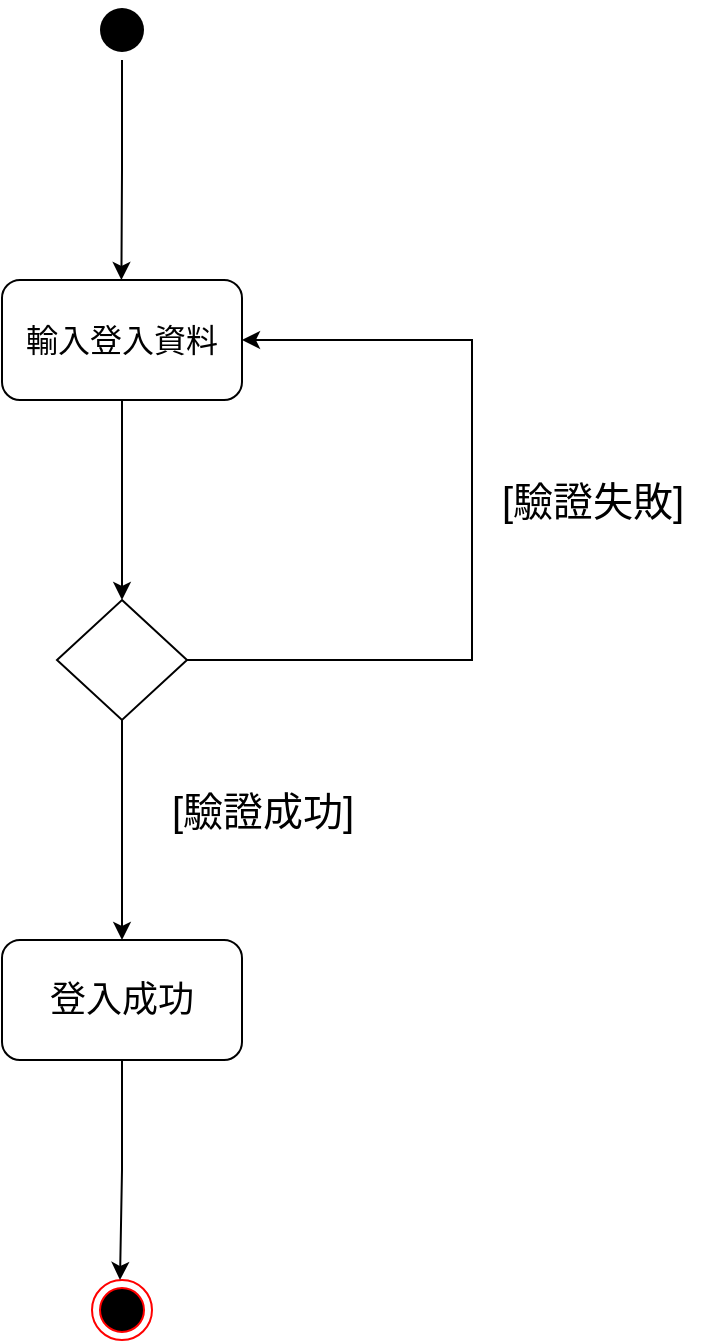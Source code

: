 <mxfile version="17.4.1" type="google" pages="7"><diagram id="cXRCTRwJbPA22zDROgas" name="登入系統"><mxGraphModel grid="1" page="1" gridSize="10" guides="1" tooltips="1" connect="1" arrows="1" fold="1" pageScale="1" pageWidth="827" pageHeight="1169" math="0" shadow="0"><root><mxCell id="0"/><mxCell id="1" parent="0"/><mxCell id="8yTLSoW7T1vW4ZYwumFV-5" style="edgeStyle=orthogonalEdgeStyle;rounded=0;orthogonalLoop=1;jettySize=auto;html=1;exitX=0.5;exitY=1;exitDx=0;exitDy=0;fontSize=18;" edge="1" parent="1" source="8yTLSoW7T1vW4ZYwumFV-1"><mxGeometry relative="1" as="geometry"><mxPoint x="384.706" y="240" as="targetPoint"/></mxGeometry></mxCell><mxCell id="8yTLSoW7T1vW4ZYwumFV-1" value="" style="ellipse;html=1;shape=endState;fillColor=#000000;strokeColor=none;" vertex="1" parent="1"><mxGeometry x="370" y="100" width="30" height="30" as="geometry"/></mxCell><mxCell id="8yTLSoW7T1vW4ZYwumFV-16" style="edgeStyle=orthogonalEdgeStyle;rounded=0;orthogonalLoop=1;jettySize=auto;html=1;exitX=0.5;exitY=1;exitDx=0;exitDy=0;fontSize=18;entryX=0.5;entryY=0;entryDx=0;entryDy=0;" edge="1" parent="1" source="8yTLSoW7T1vW4ZYwumFV-6" target="8yTLSoW7T1vW4ZYwumFV-17"><mxGeometry relative="1" as="geometry"><mxPoint x="384.429" y="560" as="targetPoint"/></mxGeometry></mxCell><mxCell id="8yTLSoW7T1vW4ZYwumFV-20" style="edgeStyle=orthogonalEdgeStyle;rounded=0;orthogonalLoop=1;jettySize=auto;html=1;exitX=1;exitY=0.5;exitDx=0;exitDy=0;entryX=1;entryY=0.5;entryDx=0;entryDy=0;fontSize=18;" edge="1" parent="1" source="8yTLSoW7T1vW4ZYwumFV-6" target="8yTLSoW7T1vW4ZYwumFV-13"><mxGeometry relative="1" as="geometry"><Array as="points"><mxPoint x="560" y="430"/><mxPoint x="560" y="270"/></Array></mxGeometry></mxCell><mxCell id="8yTLSoW7T1vW4ZYwumFV-6" value="" style="rhombus;whiteSpace=wrap;html=1;fontSize=18;" vertex="1" parent="1"><mxGeometry x="352.5" y="400" width="65" height="60" as="geometry"/></mxCell><mxCell id="8yTLSoW7T1vW4ZYwumFV-10" value="" style="ellipse;html=1;shape=endState;fillColor=#000000;strokeColor=#ff0000;fontSize=18;" vertex="1" parent="1"><mxGeometry x="370" y="740" width="30" height="30" as="geometry"/></mxCell><mxCell id="8yTLSoW7T1vW4ZYwumFV-15" style="edgeStyle=orthogonalEdgeStyle;rounded=0;orthogonalLoop=1;jettySize=auto;html=1;exitX=0.5;exitY=1;exitDx=0;exitDy=0;entryX=0.5;entryY=0;entryDx=0;entryDy=0;fontSize=18;" edge="1" parent="1" source="8yTLSoW7T1vW4ZYwumFV-13" target="8yTLSoW7T1vW4ZYwumFV-6"><mxGeometry relative="1" as="geometry"/></mxCell><mxCell id="8yTLSoW7T1vW4ZYwumFV-13" value="&lt;font style=&quot;font-size: 16px&quot;&gt;輸入登入資料&lt;/font&gt;" style="rounded=1;whiteSpace=wrap;html=1;fontSize=18;" vertex="1" parent="1"><mxGeometry x="325" y="240" width="120" height="60" as="geometry"/></mxCell><mxCell id="8yTLSoW7T1vW4ZYwumFV-18" style="edgeStyle=orthogonalEdgeStyle;rounded=0;orthogonalLoop=1;jettySize=auto;html=1;exitX=0.5;exitY=1;exitDx=0;exitDy=0;fontSize=18;" edge="1" parent="1" source="8yTLSoW7T1vW4ZYwumFV-17"><mxGeometry relative="1" as="geometry"><mxPoint x="384" y="740" as="targetPoint"/></mxGeometry></mxCell><mxCell id="8yTLSoW7T1vW4ZYwumFV-17" value="登入成功" style="rounded=1;whiteSpace=wrap;html=1;fontSize=18;" vertex="1" parent="1"><mxGeometry x="325" y="570" width="120" height="60" as="geometry"/></mxCell><mxCell id="8yTLSoW7T1vW4ZYwumFV-21" value="[驗證成功]" style="text;html=1;align=center;verticalAlign=middle;resizable=0;points=[];autosize=1;strokeColor=none;fillColor=none;fontSize=20;" vertex="1" parent="1"><mxGeometry x="400" y="490" width="110" height="30" as="geometry"/></mxCell><mxCell id="8yTLSoW7T1vW4ZYwumFV-22" value="[驗證失敗]" style="text;html=1;align=center;verticalAlign=middle;resizable=0;points=[];autosize=1;strokeColor=none;fillColor=none;fontSize=20;" vertex="1" parent="1"><mxGeometry x="565" y="335" width="110" height="30" as="geometry"/></mxCell></root></mxGraphModel></diagram><diagram id="zKc9vJVguhxugBhGrpWj" name="登出系統"><mxGraphModel grid="1" page="1" gridSize="10" guides="1" tooltips="1" connect="1" arrows="1" fold="1" pageScale="1" pageWidth="827" pageHeight="1169" math="0" shadow="0"><root><mxCell id="uTRkmJ8JVfDz6vqG-cPp-0"/><mxCell id="uTRkmJ8JVfDz6vqG-cPp-1" parent="uTRkmJ8JVfDz6vqG-cPp-0"/><mxCell id="uTRkmJ8JVfDz6vqG-cPp-2" value="" style="ellipse;html=1;shape=endState;fillColor=#000000;strokeColor=#ff0000;" vertex="1" parent="uTRkmJ8JVfDz6vqG-cPp-1"><mxGeometry x="370" y="-400" width="30" height="30" as="geometry"/></mxCell><mxCell id="uTRkmJ8JVfDz6vqG-cPp-3" style="edgeStyle=orthogonalEdgeStyle;rounded=0;orthogonalLoop=1;jettySize=auto;html=1;exitX=0.5;exitY=1;exitDx=0;exitDy=0;" edge="1" parent="uTRkmJ8JVfDz6vqG-cPp-1" source="uTRkmJ8JVfDz6vqG-cPp-4"><mxGeometry relative="1" as="geometry"><mxPoint x="384.429" y="-910" as="targetPoint"/></mxGeometry></mxCell><mxCell id="uTRkmJ8JVfDz6vqG-cPp-4" value="" style="ellipse;html=1;shape=endState;fillColor=#000000;strokeColor=none;" vertex="1" parent="uTRkmJ8JVfDz6vqG-cPp-1"><mxGeometry x="370" y="-1050" width="30" height="30" as="geometry"/></mxCell><mxCell id="uTRkmJ8JVfDz6vqG-cPp-5" style="edgeStyle=orthogonalEdgeStyle;rounded=0;orthogonalLoop=1;jettySize=auto;html=1;exitX=0.5;exitY=1;exitDx=0;exitDy=0;" edge="1" parent="uTRkmJ8JVfDz6vqG-cPp-1" source="uTRkmJ8JVfDz6vqG-cPp-6"><mxGeometry relative="1" as="geometry"><mxPoint x="384.429" y="-740" as="targetPoint"/></mxGeometry></mxCell><mxCell id="uTRkmJ8JVfDz6vqG-cPp-6" value="&lt;font style=&quot;font-size: 18px&quot;&gt;按下登出鍵&lt;/font&gt;" style="rounded=1;whiteSpace=wrap;html=1;" vertex="1" parent="uTRkmJ8JVfDz6vqG-cPp-1"><mxGeometry x="325" y="-910" width="120" height="60" as="geometry"/></mxCell><mxCell id="uTRkmJ8JVfDz6vqG-cPp-7" style="edgeStyle=orthogonalEdgeStyle;rounded=0;orthogonalLoop=1;jettySize=auto;html=1;exitX=0.5;exitY=1;exitDx=0;exitDy=0;" edge="1" parent="uTRkmJ8JVfDz6vqG-cPp-1" source="uTRkmJ8JVfDz6vqG-cPp-8"><mxGeometry relative="1" as="geometry"><mxPoint x="384.429" y="-570" as="targetPoint"/></mxGeometry></mxCell><mxCell id="uTRkmJ8JVfDz6vqG-cPp-8" value="&lt;font style=&quot;font-size: 18px&quot;&gt;登出成功&lt;/font&gt;" style="rounded=1;whiteSpace=wrap;html=1;" vertex="1" parent="uTRkmJ8JVfDz6vqG-cPp-1"><mxGeometry x="325" y="-740" width="120" height="60" as="geometry"/></mxCell><mxCell id="uTRkmJ8JVfDz6vqG-cPp-9" style="edgeStyle=orthogonalEdgeStyle;rounded=0;orthogonalLoop=1;jettySize=auto;html=1;exitX=0.5;exitY=1;exitDx=0;exitDy=0;" edge="1" parent="uTRkmJ8JVfDz6vqG-cPp-1" source="uTRkmJ8JVfDz6vqG-cPp-10"><mxGeometry relative="1" as="geometry"><mxPoint x="384.429" y="-400" as="targetPoint"/></mxGeometry></mxCell><mxCell id="uTRkmJ8JVfDz6vqG-cPp-10" value="&lt;font style=&quot;font-size: 18px&quot;&gt;返回首頁&lt;/font&gt;" style="rounded=1;whiteSpace=wrap;html=1;" vertex="1" parent="uTRkmJ8JVfDz6vqG-cPp-1"><mxGeometry x="325" y="-570" width="120" height="60" as="geometry"/></mxCell></root></mxGraphModel></diagram><diagram id="fgQqMVbIjV0lLsxnaAvj" name="註冊系統"><mxGraphModel grid="1" gridSize="10" guides="1" tooltips="1" connect="1" arrows="1" page="1" fold="1" pageScale="1" pageWidth="827" pageHeight="1169" math="0" shadow="0"><root><mxCell id="Rn9FfgxgbhZ9KL-GIDro-0"/><mxCell id="Rn9FfgxgbhZ9KL-GIDro-1" parent="Rn9FfgxgbhZ9KL-GIDro-0"/><mxCell id="Rn9FfgxgbhZ9KL-GIDro-2" style="edgeStyle=orthogonalEdgeStyle;rounded=0;orthogonalLoop=1;jettySize=auto;html=1;exitX=0.5;exitY=1;exitDx=0;exitDy=0;" edge="1" parent="Rn9FfgxgbhZ9KL-GIDro-1" source="Rn9FfgxgbhZ9KL-GIDro-3"><mxGeometry relative="1" as="geometry"><mxPoint x="404.706" y="210" as="targetPoint"/></mxGeometry></mxCell><mxCell id="Rn9FfgxgbhZ9KL-GIDro-3" value="" style="ellipse;html=1;shape=endState;fillColor=#000000;strokeColor=none;" vertex="1" parent="Rn9FfgxgbhZ9KL-GIDro-1"><mxGeometry x="390" y="110" width="30" height="30" as="geometry"/></mxCell><mxCell id="Rn9FfgxgbhZ9KL-GIDro-4" style="edgeStyle=orthogonalEdgeStyle;rounded=0;orthogonalLoop=1;jettySize=auto;html=1;exitX=0.5;exitY=1;exitDx=0;exitDy=0;fontSize=18;" edge="1" parent="Rn9FfgxgbhZ9KL-GIDro-1" source="Rn9FfgxgbhZ9KL-GIDro-5"><mxGeometry relative="1" as="geometry"><mxPoint x="404.706" y="360" as="targetPoint"/></mxGeometry></mxCell><mxCell id="Rn9FfgxgbhZ9KL-GIDro-5" value="&lt;font style=&quot;font-size: 18px&quot;&gt;輸入基本資料&lt;/font&gt;" style="rounded=1;whiteSpace=wrap;html=1;" vertex="1" parent="Rn9FfgxgbhZ9KL-GIDro-1"><mxGeometry x="345" y="210" width="120" height="60" as="geometry"/></mxCell><mxCell id="Rn9FfgxgbhZ9KL-GIDro-6" style="edgeStyle=orthogonalEdgeStyle;rounded=0;orthogonalLoop=1;jettySize=auto;html=1;exitX=0.5;exitY=1;exitDx=0;exitDy=0;fontSize=18;" edge="1" parent="Rn9FfgxgbhZ9KL-GIDro-1" source="Rn9FfgxgbhZ9KL-GIDro-8"><mxGeometry relative="1" as="geometry"><mxPoint x="404.706" y="540" as="targetPoint"/></mxGeometry></mxCell><mxCell id="Rn9FfgxgbhZ9KL-GIDro-7" style="edgeStyle=orthogonalEdgeStyle;rounded=0;orthogonalLoop=1;jettySize=auto;html=1;exitX=1;exitY=0.5;exitDx=0;exitDy=0;entryX=1;entryY=0.5;entryDx=0;entryDy=0;fontSize=18;" edge="1" parent="Rn9FfgxgbhZ9KL-GIDro-1" source="Rn9FfgxgbhZ9KL-GIDro-8" target="Rn9FfgxgbhZ9KL-GIDro-5"><mxGeometry relative="1" as="geometry"><Array as="points"><mxPoint x="550" y="400"/><mxPoint x="550" y="240"/></Array></mxGeometry></mxCell><mxCell id="Rn9FfgxgbhZ9KL-GIDro-8" value="" style="rhombus;whiteSpace=wrap;html=1;fontSize=18;" vertex="1" parent="Rn9FfgxgbhZ9KL-GIDro-1"><mxGeometry x="365" y="360" width="80" height="80" as="geometry"/></mxCell><mxCell id="Rn9FfgxgbhZ9KL-GIDro-9" value="[驗證成功]" style="text;html=1;align=center;verticalAlign=middle;resizable=0;points=[];autosize=1;strokeColor=none;fillColor=none;fontSize=18;" vertex="1" parent="Rn9FfgxgbhZ9KL-GIDro-1"><mxGeometry x="414" y="475" width="100" height="30" as="geometry"/></mxCell><mxCell id="Rn9FfgxgbhZ9KL-GIDro-10" style="edgeStyle=orthogonalEdgeStyle;rounded=0;orthogonalLoop=1;jettySize=auto;html=1;exitX=0.5;exitY=1;exitDx=0;exitDy=0;fontSize=18;" edge="1" parent="Rn9FfgxgbhZ9KL-GIDro-1" source="Rn9FfgxgbhZ9KL-GIDro-11"><mxGeometry relative="1" as="geometry"><mxPoint x="405" y="700" as="targetPoint"/></mxGeometry></mxCell><mxCell id="Rn9FfgxgbhZ9KL-GIDro-11" value="確認隱私條款" style="rounded=1;whiteSpace=wrap;html=1;fontSize=18;" vertex="1" parent="Rn9FfgxgbhZ9KL-GIDro-1"><mxGeometry x="345" y="540" width="120" height="60" as="geometry"/></mxCell><mxCell id="Rn9FfgxgbhZ9KL-GIDro-12" style="edgeStyle=orthogonalEdgeStyle;rounded=0;orthogonalLoop=1;jettySize=auto;html=1;exitX=0.5;exitY=1;exitDx=0;exitDy=0;fontSize=18;" edge="1" parent="Rn9FfgxgbhZ9KL-GIDro-1" source="Rn9FfgxgbhZ9KL-GIDro-14"><mxGeometry relative="1" as="geometry"><mxPoint x="404.706" y="880.0" as="targetPoint"/></mxGeometry></mxCell><mxCell id="Rn9FfgxgbhZ9KL-GIDro-13" style="edgeStyle=orthogonalEdgeStyle;rounded=0;orthogonalLoop=1;jettySize=auto;html=1;exitX=0;exitY=0.5;exitDx=0;exitDy=0;entryX=0;entryY=0.5;entryDx=0;entryDy=0;fontSize=18;" edge="1" parent="Rn9FfgxgbhZ9KL-GIDro-1" source="Rn9FfgxgbhZ9KL-GIDro-14" target="Rn9FfgxgbhZ9KL-GIDro-11"><mxGeometry relative="1" as="geometry"><Array as="points"><mxPoint x="260" y="740"/><mxPoint x="260" y="570"/></Array></mxGeometry></mxCell><mxCell id="Rn9FfgxgbhZ9KL-GIDro-14" value="" style="rhombus;whiteSpace=wrap;html=1;fontSize=18;" vertex="1" parent="Rn9FfgxgbhZ9KL-GIDro-1"><mxGeometry x="365" y="700" width="80" height="80" as="geometry"/></mxCell><mxCell id="Rn9FfgxgbhZ9KL-GIDro-15" style="edgeStyle=orthogonalEdgeStyle;rounded=0;orthogonalLoop=1;jettySize=auto;html=1;exitX=0.5;exitY=1;exitDx=0;exitDy=0;fontSize=18;" edge="1" parent="Rn9FfgxgbhZ9KL-GIDro-1" source="Rn9FfgxgbhZ9KL-GIDro-16" target="Rn9FfgxgbhZ9KL-GIDro-17"><mxGeometry relative="1" as="geometry"><mxPoint x="404.706" y="1040.0" as="targetPoint"/></mxGeometry></mxCell><mxCell id="Rn9FfgxgbhZ9KL-GIDro-16" value="註冊成功" style="rounded=1;whiteSpace=wrap;html=1;fontSize=18;" vertex="1" parent="Rn9FfgxgbhZ9KL-GIDro-1"><mxGeometry x="345" y="880" width="120" height="60" as="geometry"/></mxCell><mxCell id="Rn9FfgxgbhZ9KL-GIDro-17" value="" style="ellipse;html=1;shape=endState;fillColor=#000000;strokeColor=#ff0000;fontSize=18;" vertex="1" parent="Rn9FfgxgbhZ9KL-GIDro-1"><mxGeometry x="389.706" y="1025.0" width="30" height="30" as="geometry"/></mxCell><mxCell id="Rn9FfgxgbhZ9KL-GIDro-18" value="[同意]" style="text;html=1;align=center;verticalAlign=middle;resizable=0;points=[];autosize=1;strokeColor=none;fillColor=none;fontSize=18;" vertex="1" parent="Rn9FfgxgbhZ9KL-GIDro-1"><mxGeometry x="430" y="805" width="60" height="30" as="geometry"/></mxCell><mxCell id="Rn9FfgxgbhZ9KL-GIDro-19" value="[驗證失敗]" style="text;html=1;align=center;verticalAlign=middle;resizable=0;points=[];autosize=1;strokeColor=none;fillColor=none;fontSize=18;" vertex="1" parent="Rn9FfgxgbhZ9KL-GIDro-1"><mxGeometry x="550" y="305" width="100" height="30" as="geometry"/></mxCell><mxCell id="Rn9FfgxgbhZ9KL-GIDro-20" value="[不同意]" style="text;html=1;align=center;verticalAlign=middle;resizable=0;points=[];autosize=1;strokeColor=none;fillColor=none;fontSize=18;" vertex="1" parent="Rn9FfgxgbhZ9KL-GIDro-1"><mxGeometry x="170" y="635" width="80" height="30" as="geometry"/></mxCell></root></mxGraphModel></diagram><diagram id="nYIn-Ecnb0zc2kshj6Bn" name="寫入文章"><mxGraphModel grid="1" page="1" gridSize="10" guides="1" tooltips="1" connect="1" arrows="1" fold="1" pageScale="1" pageWidth="827" pageHeight="1169" math="0" shadow="0"><root><mxCell id="oeRyco5PaILw9hqZML6f-0"/><mxCell id="oeRyco5PaILw9hqZML6f-1" parent="oeRyco5PaILw9hqZML6f-0"/><mxCell id="oeRyco5PaILw9hqZML6f-2" value="&lt;br&gt;" style="ellipse;html=1;shape=endState;fillColor=#000000;strokeColor=#ff0000;" vertex="1" parent="oeRyco5PaILw9hqZML6f-1"><mxGeometry x="370" y="-400" width="30" height="30" as="geometry"/></mxCell><mxCell id="oeRyco5PaILw9hqZML6f-3" style="edgeStyle=orthogonalEdgeStyle;rounded=0;orthogonalLoop=1;jettySize=auto;html=1;exitX=0.5;exitY=1;exitDx=0;exitDy=0;" edge="1" parent="oeRyco5PaILw9hqZML6f-1" source="oeRyco5PaILw9hqZML6f-4"><mxGeometry relative="1" as="geometry"><mxPoint x="384.429" y="-910" as="targetPoint"/></mxGeometry></mxCell><mxCell id="oeRyco5PaILw9hqZML6f-4" value="" style="ellipse;html=1;shape=endState;fillColor=#000000;strokeColor=none;" vertex="1" parent="oeRyco5PaILw9hqZML6f-1"><mxGeometry x="370" y="-1050" width="30" height="30" as="geometry"/></mxCell><mxCell id="oeRyco5PaILw9hqZML6f-5" style="edgeStyle=orthogonalEdgeStyle;rounded=0;orthogonalLoop=1;jettySize=auto;html=1;exitX=0.5;exitY=1;exitDx=0;exitDy=0;" edge="1" parent="oeRyco5PaILw9hqZML6f-1" source="oeRyco5PaILw9hqZML6f-6"><mxGeometry relative="1" as="geometry"><mxPoint x="384.429" y="-740" as="targetPoint"/></mxGeometry></mxCell><mxCell id="oeRyco5PaILw9hqZML6f-6" value="&lt;font style=&quot;font-size: 18px&quot;&gt;寫入文章&lt;/font&gt;" style="rounded=1;whiteSpace=wrap;html=1;" vertex="1" parent="oeRyco5PaILw9hqZML6f-1"><mxGeometry x="325" y="-910" width="120" height="60" as="geometry"/></mxCell><mxCell id="oeRyco5PaILw9hqZML6f-7" style="edgeStyle=orthogonalEdgeStyle;rounded=0;orthogonalLoop=1;jettySize=auto;html=1;exitX=0.5;exitY=1;exitDx=0;exitDy=0;" edge="1" parent="oeRyco5PaILw9hqZML6f-1" source="oeRyco5PaILw9hqZML6f-8"><mxGeometry relative="1" as="geometry"><mxPoint x="384.429" y="-570" as="targetPoint"/></mxGeometry></mxCell><mxCell id="oeRyco5PaILw9hqZML6f-8" value="&lt;font style=&quot;font-size: 18px&quot;&gt;新增文章&lt;/font&gt;" style="rounded=1;whiteSpace=wrap;html=1;" vertex="1" parent="oeRyco5PaILw9hqZML6f-1"><mxGeometry x="325" y="-740" width="120" height="60" as="geometry"/></mxCell><mxCell id="oeRyco5PaILw9hqZML6f-9" style="edgeStyle=orthogonalEdgeStyle;rounded=0;orthogonalLoop=1;jettySize=auto;html=1;exitX=0.5;exitY=1;exitDx=0;exitDy=0;" edge="1" parent="oeRyco5PaILw9hqZML6f-1" source="oeRyco5PaILw9hqZML6f-10"><mxGeometry relative="1" as="geometry"><mxPoint x="384.429" y="-400" as="targetPoint"/></mxGeometry></mxCell><mxCell id="oeRyco5PaILw9hqZML6f-10" value="&lt;font style=&quot;font-size: 18px&quot;&gt;完成新增&lt;/font&gt;" style="rounded=1;whiteSpace=wrap;html=1;" vertex="1" parent="oeRyco5PaILw9hqZML6f-1"><mxGeometry x="325" y="-570" width="120" height="60" as="geometry"/></mxCell></root></mxGraphModel></diagram><diagram id="KUcc6l0ombtfey_nFHuT" name="送出文章"><mxGraphModel grid="1" page="1" gridSize="10" guides="1" tooltips="1" connect="1" arrows="1" fold="1" pageScale="1" pageWidth="827" pageHeight="1169" math="0" shadow="0"><root><mxCell id="4uj5iMS_4DgSACjJefHT-0"/><mxCell id="4uj5iMS_4DgSACjJefHT-1" parent="4uj5iMS_4DgSACjJefHT-0"/><mxCell id="4uj5iMS_4DgSACjJefHT-2" style="edgeStyle=orthogonalEdgeStyle;rounded=0;orthogonalLoop=1;jettySize=auto;html=1;exitX=0.5;exitY=1;exitDx=0;exitDy=0;" edge="1" parent="4uj5iMS_4DgSACjJefHT-1" source="4uj5iMS_4DgSACjJefHT-3" target="4uj5iMS_4DgSACjJefHT-5"><mxGeometry relative="1" as="geometry"><mxPoint x="405" y="330" as="targetPoint"/></mxGeometry></mxCell><mxCell id="4uj5iMS_4DgSACjJefHT-3" value="" style="ellipse;html=1;shape=endState;fillColor=#000000;strokeColor=none;" vertex="1" parent="4uj5iMS_4DgSACjJefHT-1"><mxGeometry x="390" y="210" width="30" height="30" as="geometry"/></mxCell><mxCell id="4uj5iMS_4DgSACjJefHT-4" style="edgeStyle=orthogonalEdgeStyle;rounded=0;orthogonalLoop=1;jettySize=auto;html=1;exitX=0.5;exitY=1;exitDx=0;exitDy=0;" edge="1" parent="4uj5iMS_4DgSACjJefHT-1" source="4uj5iMS_4DgSACjJefHT-5"><mxGeometry relative="1" as="geometry"><mxPoint x="405" y="550" as="targetPoint"/></mxGeometry></mxCell><mxCell id="4uj5iMS_4DgSACjJefHT-5" value="&lt;font style=&quot;font-size: 18px&quot;&gt;選擇文章&lt;/font&gt;" style="rounded=1;whiteSpace=wrap;html=1;" vertex="1" parent="4uj5iMS_4DgSACjJefHT-1"><mxGeometry x="345" y="360" width="120" height="60" as="geometry"/></mxCell><mxCell id="4uj5iMS_4DgSACjJefHT-6" style="edgeStyle=orthogonalEdgeStyle;rounded=0;orthogonalLoop=1;jettySize=auto;html=1;exitX=0.5;exitY=1;exitDx=0;exitDy=0;" edge="1" parent="4uj5iMS_4DgSACjJefHT-1" source="4uj5iMS_4DgSACjJefHT-7"><mxGeometry relative="1" as="geometry"><mxPoint x="405" y="740" as="targetPoint"/></mxGeometry></mxCell><mxCell id="4uj5iMS_4DgSACjJefHT-7" value="&lt;font style=&quot;font-size: 18px&quot;&gt;送出文章&lt;/font&gt;" style="rounded=1;whiteSpace=wrap;html=1;" vertex="1" parent="4uj5iMS_4DgSACjJefHT-1"><mxGeometry x="345" y="550" width="120" height="60" as="geometry"/></mxCell><mxCell id="4uj5iMS_4DgSACjJefHT-8" style="edgeStyle=orthogonalEdgeStyle;rounded=0;orthogonalLoop=1;jettySize=auto;html=1;exitX=0.5;exitY=1;exitDx=0;exitDy=0;" edge="1" parent="4uj5iMS_4DgSACjJefHT-1" source="4uj5iMS_4DgSACjJefHT-9" target="4uj5iMS_4DgSACjJefHT-10"><mxGeometry relative="1" as="geometry"><mxPoint x="405" y="910" as="targetPoint"/></mxGeometry></mxCell><mxCell id="4uj5iMS_4DgSACjJefHT-9" value="&lt;font style=&quot;font-size: 18px&quot;&gt;送出成功&lt;/font&gt;" style="rounded=1;whiteSpace=wrap;html=1;" vertex="1" parent="4uj5iMS_4DgSACjJefHT-1"><mxGeometry x="345" y="740" width="120" height="60" as="geometry"/></mxCell><mxCell id="4uj5iMS_4DgSACjJefHT-10" value="" style="ellipse;html=1;shape=endState;fillColor=#000000;strokeColor=#ff0000;" vertex="1" parent="4uj5iMS_4DgSACjJefHT-1"><mxGeometry x="390" y="895" width="30" height="30" as="geometry"/></mxCell></root></mxGraphModel></diagram><diagram id="02KQtKuKsfmIg9ccO9e5" name="修改資料"><mxGraphModel grid="1" page="1" gridSize="10" guides="1" tooltips="1" connect="1" arrows="1" fold="1" pageScale="1" pageWidth="827" pageHeight="1169" math="0" shadow="0"><root><mxCell id="0"/><mxCell id="1" parent="0"/><mxCell id="yPgZom40O4oYZKlhPA0d-1" style="edgeStyle=orthogonalEdgeStyle;rounded=0;orthogonalLoop=1;jettySize=auto;html=1;exitX=0.5;exitY=1;exitDx=0;exitDy=0;fontSize=18;" edge="1" parent="1" source="yPgZom40O4oYZKlhPA0d-2"><mxGeometry relative="1" as="geometry"><mxPoint x="384.706" y="240" as="targetPoint"/></mxGeometry></mxCell><mxCell id="yPgZom40O4oYZKlhPA0d-2" value="" style="ellipse;html=1;shape=endState;fillColor=#000000;strokeColor=none;" vertex="1" parent="1"><mxGeometry x="370" y="100" width="30" height="30" as="geometry"/></mxCell><mxCell id="yPgZom40O4oYZKlhPA0d-3" style="edgeStyle=orthogonalEdgeStyle;rounded=0;orthogonalLoop=1;jettySize=auto;html=1;exitX=0.5;exitY=1;exitDx=0;exitDy=0;fontSize=18;entryX=0.5;entryY=0;entryDx=0;entryDy=0;" edge="1" parent="1" target="yPgZom40O4oYZKlhPA0d-10"><mxGeometry relative="1" as="geometry"><mxPoint x="384.429" y="560" as="targetPoint"/><mxPoint x="385" y="460" as="sourcePoint"/></mxGeometry></mxCell><mxCell id="yPgZom40O4oYZKlhPA0d-6" value="" style="ellipse;html=1;shape=endState;fillColor=#000000;strokeColor=#ff0000;fontSize=18;" vertex="1" parent="1"><mxGeometry x="370" y="910" width="30" height="30" as="geometry"/></mxCell><mxCell id="yPgZom40O4oYZKlhPA0d-7" style="edgeStyle=orthogonalEdgeStyle;rounded=0;orthogonalLoop=1;jettySize=auto;html=1;exitX=0.5;exitY=1;exitDx=0;exitDy=0;entryX=0.5;entryY=0;entryDx=0;entryDy=0;fontSize=18;" edge="1" parent="1" source="yPgZom40O4oYZKlhPA0d-8"><mxGeometry relative="1" as="geometry"><mxPoint x="385" y="400" as="targetPoint"/></mxGeometry></mxCell><mxCell id="yPgZom40O4oYZKlhPA0d-8" value="&lt;span style=&quot;font-size: 16px&quot;&gt;選擇欲修改資料&lt;/span&gt;" style="rounded=1;whiteSpace=wrap;html=1;fontSize=18;" vertex="1" parent="1"><mxGeometry x="325" y="240" width="120" height="60" as="geometry"/></mxCell><mxCell id="yPgZom40O4oYZKlhPA0d-14" style="edgeStyle=orthogonalEdgeStyle;rounded=0;orthogonalLoop=1;jettySize=auto;html=1;exitX=0.5;exitY=1;exitDx=0;exitDy=0;" edge="1" parent="1" source="yPgZom40O4oYZKlhPA0d-10"><mxGeometry relative="1" as="geometry"><mxPoint x="385" y="730" as="targetPoint"/></mxGeometry></mxCell><mxCell id="yPgZom40O4oYZKlhPA0d-10" value="修改資料" style="rounded=1;whiteSpace=wrap;html=1;fontSize=18;" vertex="1" parent="1"><mxGeometry x="325" y="570" width="120" height="60" as="geometry"/></mxCell><mxCell id="yPgZom40O4oYZKlhPA0d-12" value="&lt;span style=&quot;font-size: 16px&quot;&gt;顯示資料&lt;/span&gt;" style="rounded=1;whiteSpace=wrap;html=1;fontSize=18;" vertex="1" parent="1"><mxGeometry x="325" y="400" width="120" height="60" as="geometry"/></mxCell><mxCell id="yPgZom40O4oYZKlhPA0d-16" style="edgeStyle=orthogonalEdgeStyle;rounded=0;orthogonalLoop=1;jettySize=auto;html=1;exitX=0.5;exitY=1;exitDx=0;exitDy=0;entryX=0.5;entryY=0;entryDx=0;entryDy=0;" edge="1" parent="1" source="yPgZom40O4oYZKlhPA0d-15" target="yPgZom40O4oYZKlhPA0d-6"><mxGeometry relative="1" as="geometry"/></mxCell><mxCell id="yPgZom40O4oYZKlhPA0d-15" value="完成修改" style="rounded=1;whiteSpace=wrap;html=1;fontSize=18;" vertex="1" parent="1"><mxGeometry x="325" y="730" width="120" height="60" as="geometry"/></mxCell><mxCell id="yPgZom40O4oYZKlhPA0d-17" value="" style="endArrow=none;html=1;rounded=0;dashed=1;" edge="1" parent="1"><mxGeometry width="50" height="50" relative="1" as="geometry"><mxPoint x="445" y="430" as="sourcePoint"/><mxPoint x="550" y="360" as="targetPoint"/></mxGeometry></mxCell><mxCell id="yPgZom40O4oYZKlhPA0d-18" value="使用者帳號&lt;br&gt;使用者密碼" style="shape=note;whiteSpace=wrap;html=1;backgroundOutline=1;darkOpacity=0.05;" vertex="1" parent="1"><mxGeometry x="550" y="320" width="80" height="100" as="geometry"/></mxCell></root></mxGraphModel></diagram><diagram id="qbNF0IaTmKToRMYFG3lq" name="查閱歷史資料"><mxGraphModel grid="1" page="1" gridSize="10" guides="1" tooltips="1" connect="1" arrows="1" fold="1" pageScale="1" pageWidth="827" pageHeight="1169" math="0" shadow="0"><root><mxCell id="0"/><mxCell id="1" parent="0"/><mxCell id="qHpfvcyaE1z9_kEY6_zZ-1" value="&lt;br&gt;" style="ellipse;html=1;shape=endState;fillColor=#000000;strokeColor=#ff0000;" vertex="1" parent="1"><mxGeometry x="425" y="870" width="30" height="30" as="geometry"/></mxCell><mxCell id="qHpfvcyaE1z9_kEY6_zZ-2" style="edgeStyle=orthogonalEdgeStyle;rounded=0;orthogonalLoop=1;jettySize=auto;html=1;exitX=0.5;exitY=1;exitDx=0;exitDy=0;" edge="1" parent="1" source="qHpfvcyaE1z9_kEY6_zZ-3"><mxGeometry relative="1" as="geometry"><mxPoint x="439.429" y="360" as="targetPoint"/></mxGeometry></mxCell><mxCell id="qHpfvcyaE1z9_kEY6_zZ-3" value="" style="ellipse;html=1;shape=endState;fillColor=#000000;strokeColor=none;" vertex="1" parent="1"><mxGeometry x="425" y="220" width="30" height="30" as="geometry"/></mxCell><mxCell id="qHpfvcyaE1z9_kEY6_zZ-4" style="edgeStyle=orthogonalEdgeStyle;rounded=0;orthogonalLoop=1;jettySize=auto;html=1;exitX=0.5;exitY=1;exitDx=0;exitDy=0;" edge="1" parent="1" source="qHpfvcyaE1z9_kEY6_zZ-5"><mxGeometry relative="1" as="geometry"><mxPoint x="439.429" y="530" as="targetPoint"/></mxGeometry></mxCell><mxCell id="qHpfvcyaE1z9_kEY6_zZ-5" value="&lt;font style=&quot;font-size: 18px&quot;&gt;進入歷史紀錄頁面&lt;/font&gt;" style="rounded=1;whiteSpace=wrap;html=1;" vertex="1" parent="1"><mxGeometry x="380" y="360" width="120" height="60" as="geometry"/></mxCell><mxCell id="qHpfvcyaE1z9_kEY6_zZ-6" style="edgeStyle=orthogonalEdgeStyle;rounded=0;orthogonalLoop=1;jettySize=auto;html=1;exitX=0.5;exitY=1;exitDx=0;exitDy=0;" edge="1" parent="1" source="qHpfvcyaE1z9_kEY6_zZ-7"><mxGeometry relative="1" as="geometry"><mxPoint x="439.429" y="700" as="targetPoint"/></mxGeometry></mxCell><mxCell id="qHpfvcyaE1z9_kEY6_zZ-7" value="&lt;font style=&quot;font-size: 18px&quot;&gt;查看歷史紀錄&lt;/font&gt;" style="rounded=1;whiteSpace=wrap;html=1;" vertex="1" parent="1"><mxGeometry x="380" y="530" width="120" height="60" as="geometry"/></mxCell><mxCell id="qHpfvcyaE1z9_kEY6_zZ-8" style="edgeStyle=orthogonalEdgeStyle;rounded=0;orthogonalLoop=1;jettySize=auto;html=1;exitX=0.5;exitY=1;exitDx=0;exitDy=0;" edge="1" parent="1" source="qHpfvcyaE1z9_kEY6_zZ-9"><mxGeometry relative="1" as="geometry"><mxPoint x="439.429" y="870" as="targetPoint"/></mxGeometry></mxCell><mxCell id="qHpfvcyaE1z9_kEY6_zZ-9" value="&lt;font style=&quot;font-size: 18px&quot;&gt;完成查看&lt;/font&gt;" style="rounded=1;whiteSpace=wrap;html=1;" vertex="1" parent="1"><mxGeometry x="380" y="700" width="120" height="60" as="geometry"/></mxCell></root></mxGraphModel></diagram></mxfile>